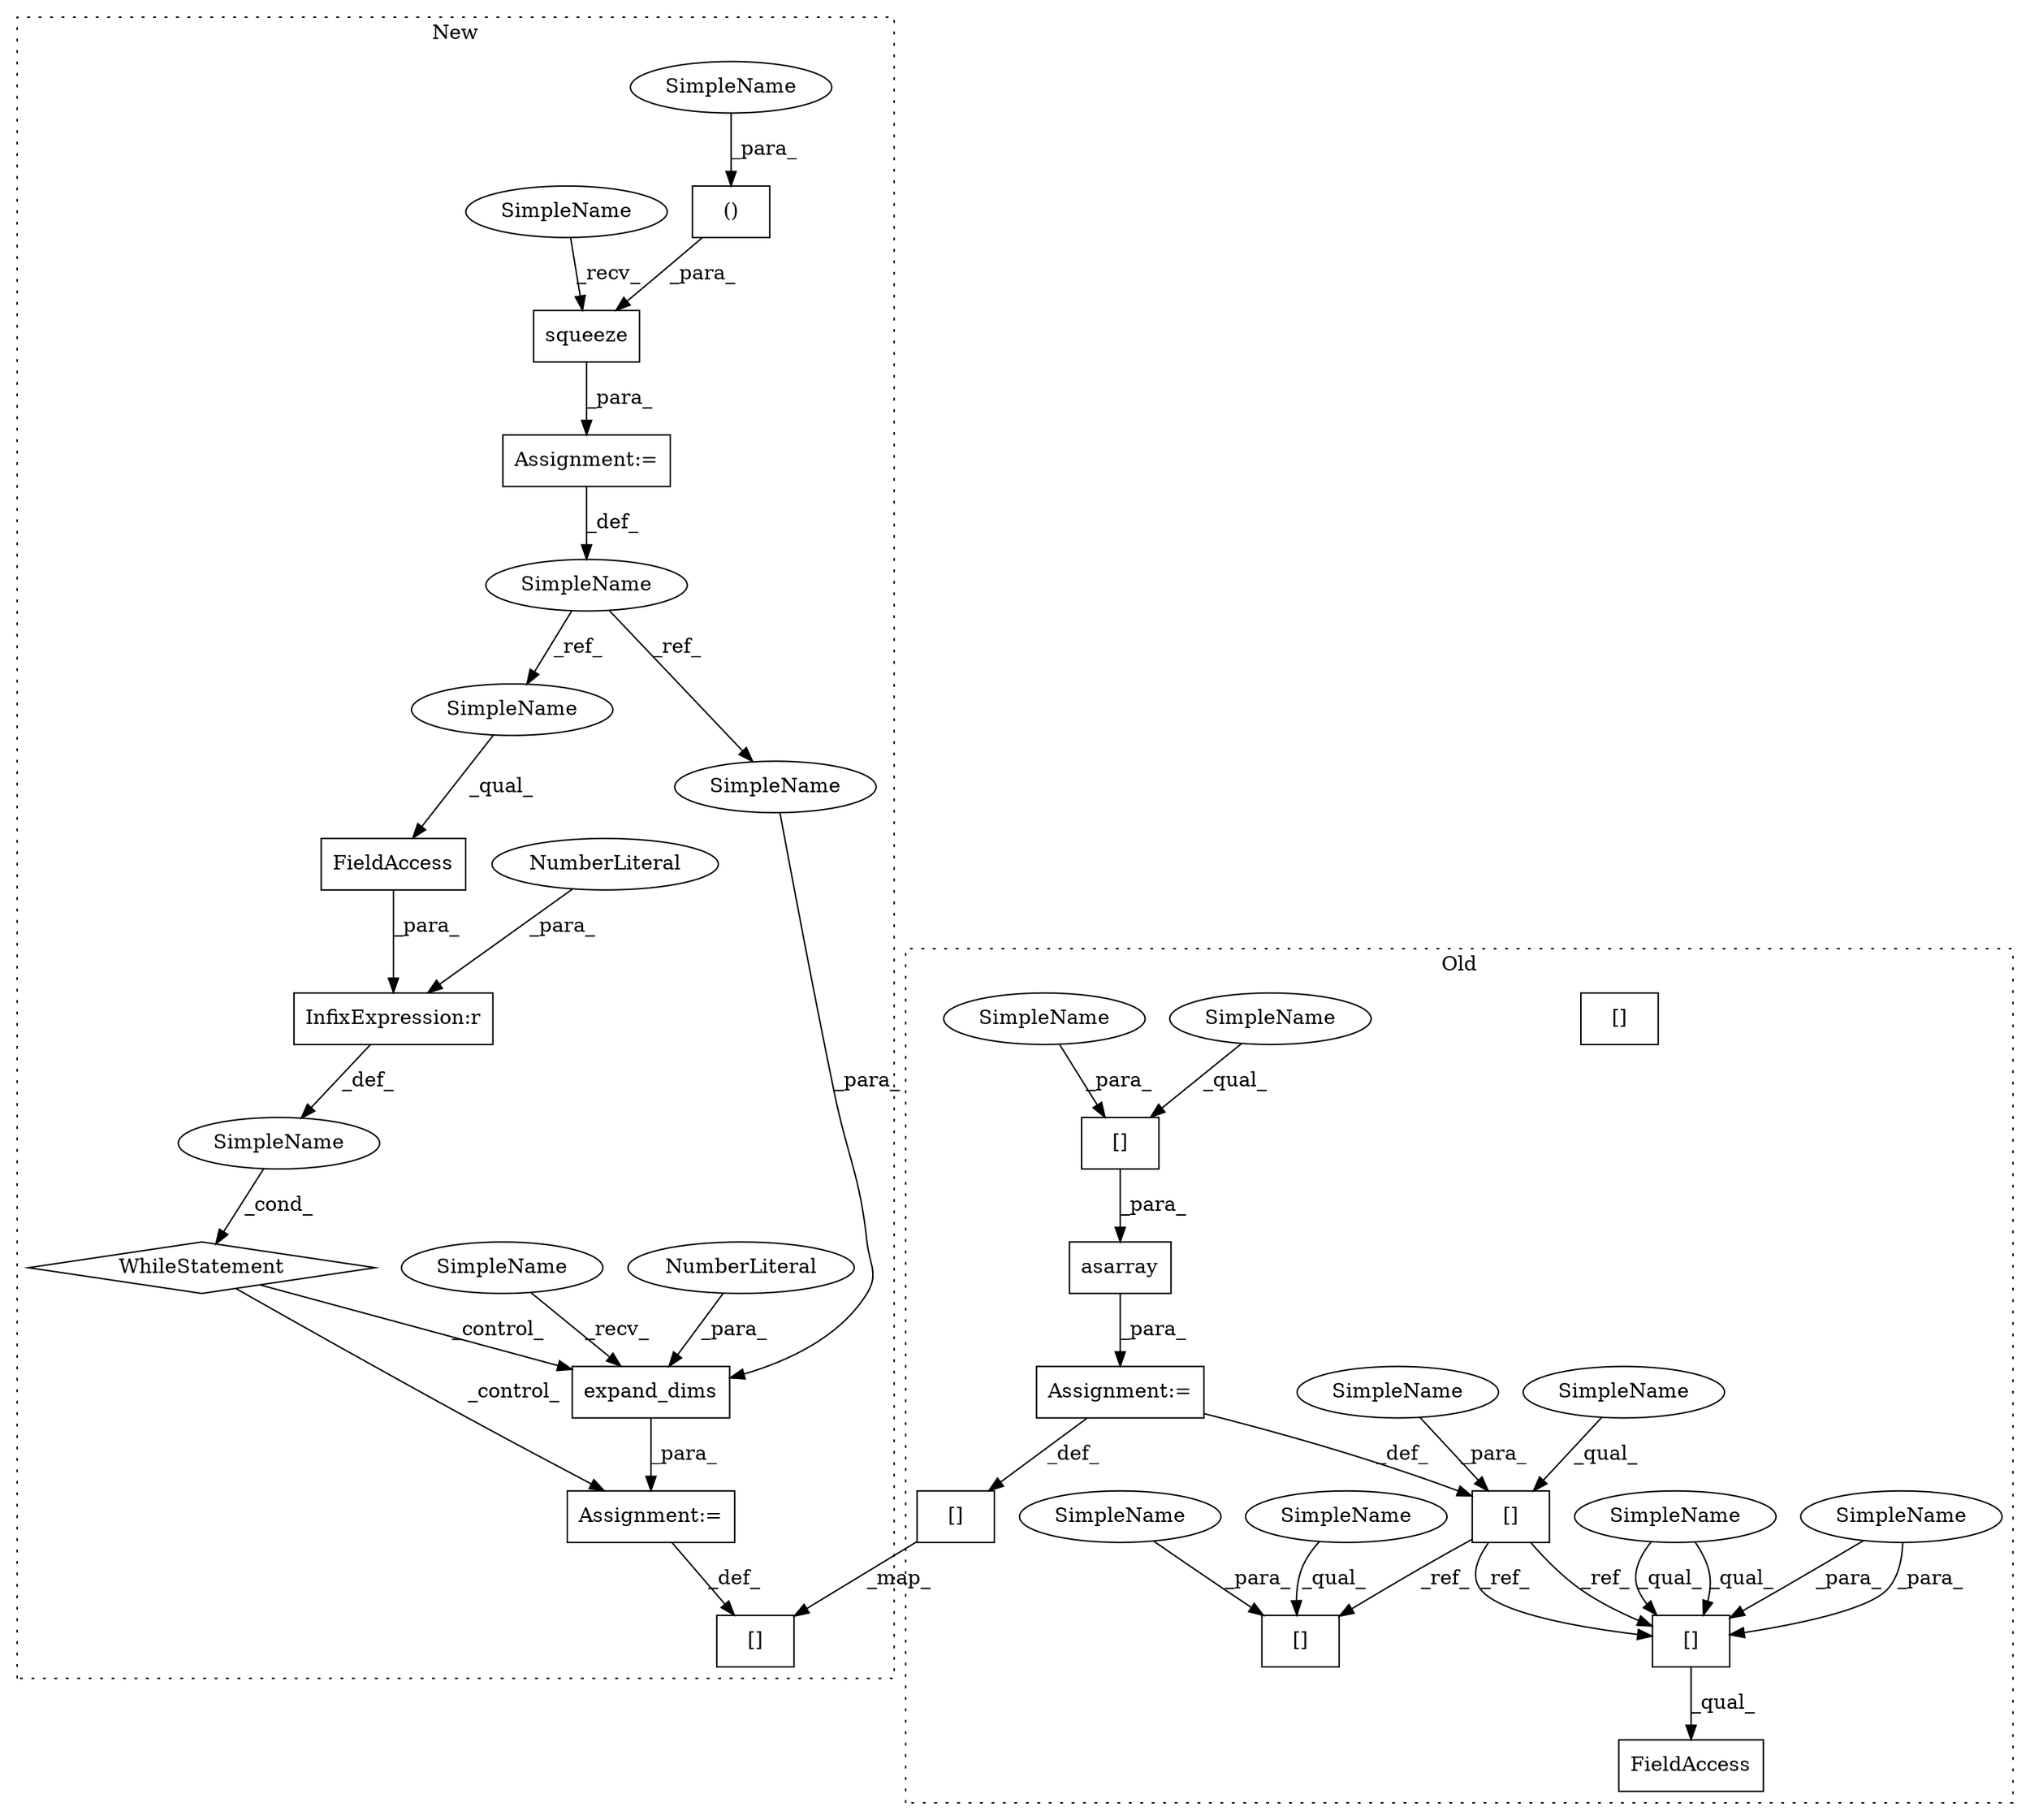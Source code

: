 digraph G {
subgraph cluster0 {
1 [label="[]" a="2" s="2844,2852" l="7,1" shape="box"];
11 [label="asarray" a="32" s="2836,2853" l="8,1" shape="box"];
13 [label="[]" a="2" s="3384,3398" l="13,1" shape="box"];
14 [label="[]" a="2" s="2820,2828" l="7,1" shape="box"];
15 [label="[]" a="2" s="3246,3254" l="7,1" shape="box"];
19 [label="FieldAccess" a="22" s="3246" l="14" shape="box"];
20 [label="[]" a="2" s="3310,3318" l="7,1" shape="box"];
21 [label="Assignment:=" a="7" s="2829" l="1" shape="box"];
25 [label="[]" a="2" s="3246,3254" l="7,1" shape="box"];
26 [label="SimpleName" a="42" s="3246" l="6" shape="ellipse"];
27 [label="SimpleName" a="42" s="3310" l="6" shape="ellipse"];
28 [label="SimpleName" a="42" s="2820" l="6" shape="ellipse"];
29 [label="SimpleName" a="42" s="2844" l="6" shape="ellipse"];
32 [label="SimpleName" a="42" s="3253" l="1" shape="ellipse"];
33 [label="SimpleName" a="42" s="2827" l="1" shape="ellipse"];
34 [label="SimpleName" a="42" s="2851" l="1" shape="ellipse"];
35 [label="SimpleName" a="42" s="3317" l="1" shape="ellipse"];
label = "Old";
style="dotted";
}
subgraph cluster1 {
2 [label="WhileStatement" a="61" s="3339,3368" l="7,2" shape="diamond"];
3 [label="Assignment:=" a="7" s="3397" l="1" shape="box"];
4 [label="SimpleName" a="42" s="" l="" shape="ellipse"];
5 [label="InfixExpression:r" a="27" s="3363" l="3" shape="box"];
6 [label="NumberLiteral" a="34" s="3366" l="1" shape="ellipse"];
7 [label="FieldAccess" a="22" s="3347" l="16" shape="box"];
8 [label="()" a="106" s="2914" l="31" shape="box"];
9 [label="Assignment:=" a="7" s="2862" l="1" shape="box"];
10 [label="squeeze" a="32" s="2883,2947" l="8,1" shape="box"];
12 [label="[]" a="2" s="3492,3506" l="13,1" shape="box"];
16 [label="SimpleName" a="42" s="2851" l="11" shape="ellipse"];
17 [label="expand_dims" a="32" s="3404,3429" l="12,1" shape="box"];
18 [label="NumberLiteral" a="34" s="3428" l="1" shape="ellipse"];
22 [label="SimpleName" a="42" s="2914" l="8" shape="ellipse"];
23 [label="SimpleName" a="42" s="3398" l="5" shape="ellipse"];
24 [label="SimpleName" a="42" s="2877" l="5" shape="ellipse"];
30 [label="SimpleName" a="42" s="3416" l="11" shape="ellipse"];
31 [label="SimpleName" a="42" s="3347" l="11" shape="ellipse"];
label = "New";
style="dotted";
}
1 -> 11 [label="_para_"];
2 -> 17 [label="_control_"];
2 -> 3 [label="_control_"];
3 -> 12 [label="_def_"];
4 -> 2 [label="_cond_"];
5 -> 4 [label="_def_"];
6 -> 5 [label="_para_"];
7 -> 5 [label="_para_"];
8 -> 10 [label="_para_"];
9 -> 16 [label="_def_"];
10 -> 9 [label="_para_"];
11 -> 21 [label="_para_"];
13 -> 12 [label="_map_"];
14 -> 20 [label="_ref_"];
14 -> 25 [label="_ref_"];
14 -> 25 [label="_ref_"];
16 -> 30 [label="_ref_"];
16 -> 31 [label="_ref_"];
17 -> 3 [label="_para_"];
18 -> 17 [label="_para_"];
21 -> 13 [label="_def_"];
21 -> 14 [label="_def_"];
22 -> 8 [label="_para_"];
23 -> 17 [label="_recv_"];
24 -> 10 [label="_recv_"];
25 -> 19 [label="_qual_"];
26 -> 25 [label="_qual_"];
26 -> 25 [label="_qual_"];
27 -> 20 [label="_qual_"];
28 -> 14 [label="_qual_"];
29 -> 1 [label="_qual_"];
30 -> 17 [label="_para_"];
31 -> 7 [label="_qual_"];
32 -> 25 [label="_para_"];
32 -> 25 [label="_para_"];
33 -> 14 [label="_para_"];
34 -> 1 [label="_para_"];
35 -> 20 [label="_para_"];
}